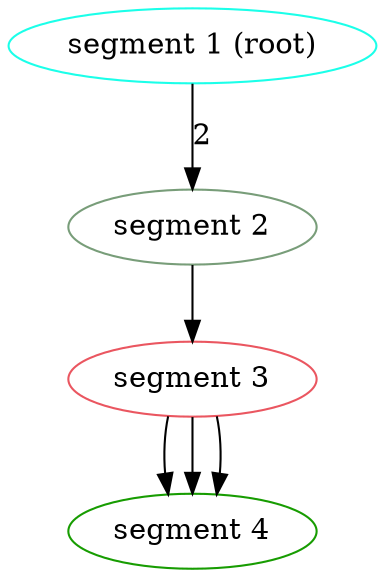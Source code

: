 digraph g {1 [label="segment 1 (root)", color="#1BFFE9"]; 2 [label="segment 2", color ="#789D79"]; 3 [label="segment 3", color ="#EA5660"]; 4 [label="segment 4", color ="#179C01"]; 1 -> 2 [label="2"]; 2 -> 3; 3 -> 4; 3 -> 4; 3 -> 4; }
